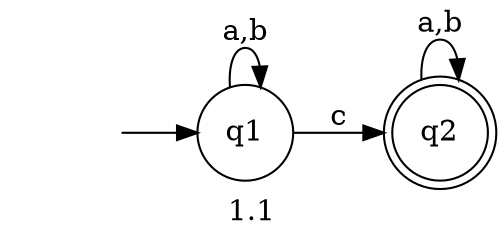 digraph name {
    node [shape=circle]
    rankdir=LR

    label="1.1"

    qstart [label="", shape = none]
    qstart->q1


    q1->q1  [label="a,b"]
    q1->q2  [label=c]
    q2->q2  [label="a,b"]

    q2[shape=doublecircle]
}